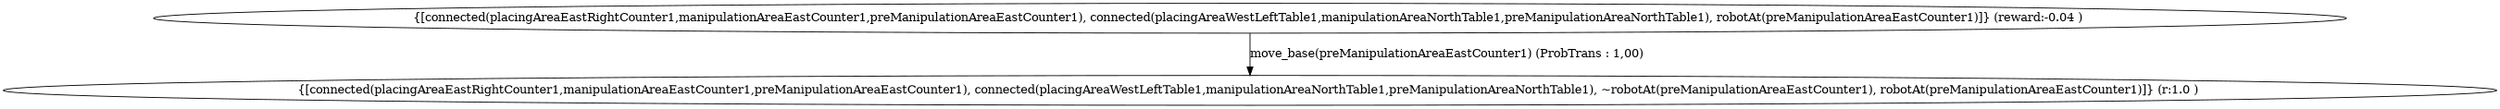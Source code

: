 digraph {
 size="18,11";
"1" [label="{[connected(placingAreaEastRightCounter1,manipulationAreaEastCounter1,preManipulationAreaEastCounter1), connected(placingAreaWestLeftTable1,manipulationAreaNorthTable1,preManipulationAreaNorthTable1), ~robotAt(preManipulationAreaEastCounter1), robotAt(preManipulationAreaEastCounter1)]} (r:1.0 ) "];
"0" [label="{[connected(placingAreaEastRightCounter1,manipulationAreaEastCounter1,preManipulationAreaEastCounter1), connected(placingAreaWestLeftTable1,manipulationAreaNorthTable1,preManipulationAreaNorthTable1), robotAt(preManipulationAreaEastCounter1)]} (reward:-0.04 ) "];
"0" -> "1" [ label="move_base(preManipulationAreaEastCounter1) (ProbTrans : 1,00)" ];
}
